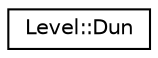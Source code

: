 digraph G
{
  edge [fontname="Helvetica",fontsize="10",labelfontname="Helvetica",labelfontsize="10"];
  node [fontname="Helvetica",fontsize="10",shape=record];
  rankdir="LR";
  Node1 [label="Level::Dun",height=0.2,width=0.4,color="black", fillcolor="white", style="filled",URL="$class_level_1_1_dun.html"];
}
